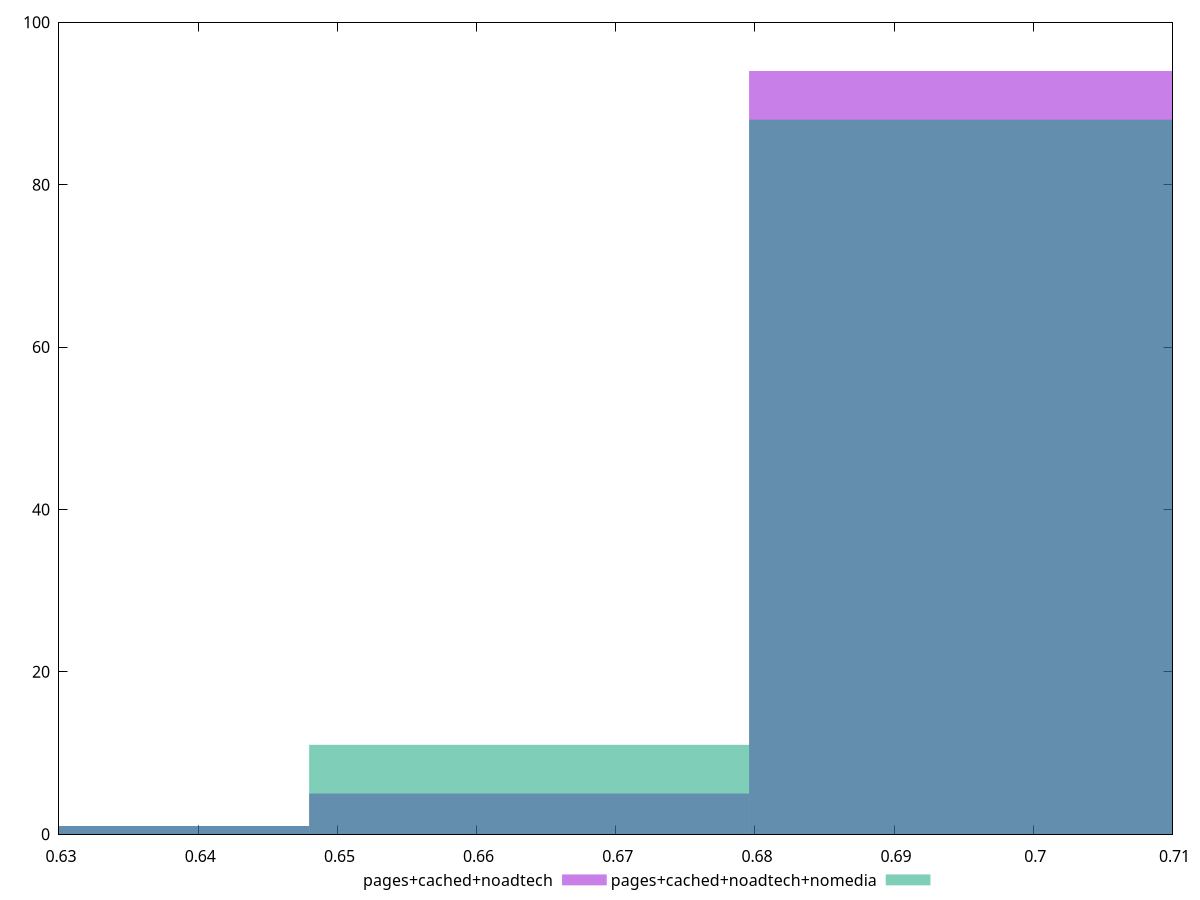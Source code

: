 reset

$pagesCachedNoadtech <<EOF
0.6637751755406225 5
0.695383517233033 94
0.6321668338482118 1
EOF

$pagesCachedNoadtechNomedia <<EOF
0.695383517233033 88
0.6637751755406225 11
0.6321668338482118 1
EOF

set key outside below
set boxwidth 0.03160834169241059
set xrange [0.63:0.71]
set yrange [0:100]
set trange [0:100]
set style fill transparent solid 0.5 noborder
set terminal svg size 640, 500 enhanced background rgb 'white'
set output "report_00026_2021-02-22T21:38:55.199Z/meta/score/comparison/histogram/2_vs_3.svg"

plot $pagesCachedNoadtech title "pages+cached+noadtech" with boxes, \
     $pagesCachedNoadtechNomedia title "pages+cached+noadtech+nomedia" with boxes

reset
